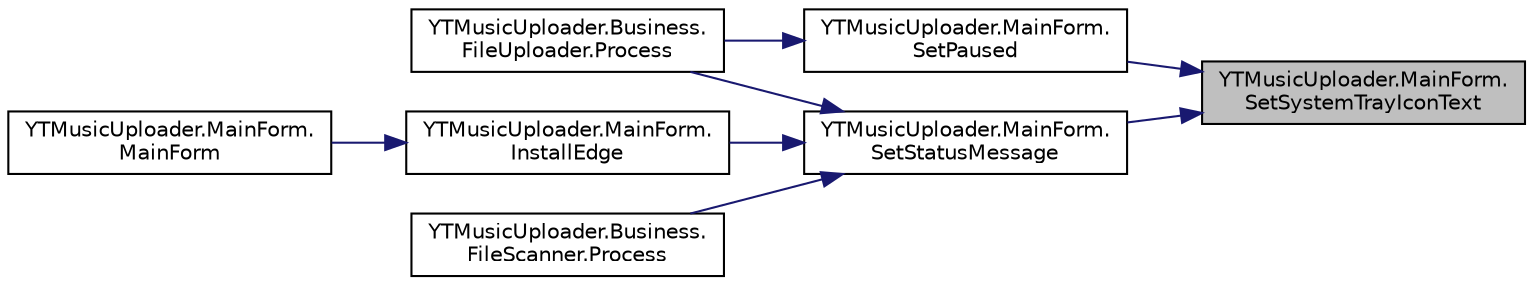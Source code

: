 digraph "YTMusicUploader.MainForm.SetSystemTrayIconText"
{
 // LATEX_PDF_SIZE
  edge [fontname="Helvetica",fontsize="10",labelfontname="Helvetica",labelfontsize="10"];
  node [fontname="Helvetica",fontsize="10",shape=record];
  rankdir="RL";
  Node1 [label="YTMusicUploader.MainForm.\lSetSystemTrayIconText",height=0.2,width=0.4,color="black", fillcolor="grey75", style="filled", fontcolor="black",tooltip=" "];
  Node1 -> Node2 [dir="back",color="midnightblue",fontsize="10",style="solid",fontname="Helvetica"];
  Node2 [label="YTMusicUploader.MainForm.\lSetPaused",height=0.2,width=0.4,color="black", fillcolor="white", style="filled",URL="$d0/d66/class_y_t_music_uploader_1_1_main_form.html#a3bcf1e921f38ef9b11f77586e2ef1b28",tooltip=" "];
  Node2 -> Node3 [dir="back",color="midnightblue",fontsize="10",style="solid",fontname="Helvetica"];
  Node3 [label="YTMusicUploader.Business.\lFileUploader.Process",height=0.2,width=0.4,color="black", fillcolor="white", style="filled",URL="$d9/dab/class_y_t_music_uploader_1_1_business_1_1_file_uploader.html#a5ecabcb283073e1b7fe3cefaa0c19cc7",tooltip="Execute the upload process"];
  Node1 -> Node4 [dir="back",color="midnightblue",fontsize="10",style="solid",fontname="Helvetica"];
  Node4 [label="YTMusicUploader.MainForm.\lSetStatusMessage",height=0.2,width=0.4,color="black", fillcolor="white", style="filled",URL="$d0/d66/class_y_t_music_uploader_1_1_main_form.html#a780bc3d95ca739d5c25cbde1dc5d75b5",tooltip=" "];
  Node4 -> Node5 [dir="back",color="midnightblue",fontsize="10",style="solid",fontname="Helvetica"];
  Node5 [label="YTMusicUploader.MainForm.\lInstallEdge",height=0.2,width=0.4,color="black", fillcolor="white", style="filled",URL="$d0/d66/class_y_t_music_uploader_1_1_main_form.html#a33b18473c12b74d584bb628356a820dc",tooltip=" "];
  Node5 -> Node6 [dir="back",color="midnightblue",fontsize="10",style="solid",fontname="Helvetica"];
  Node6 [label="YTMusicUploader.MainForm.\lMainForm",height=0.2,width=0.4,color="black", fillcolor="white", style="filled",URL="$d0/d66/class_y_t_music_uploader_1_1_main_form.html#a9309010a8febf37f5df1113725ecc3b9",tooltip=" "];
  Node4 -> Node7 [dir="back",color="midnightblue",fontsize="10",style="solid",fontname="Helvetica"];
  Node7 [label="YTMusicUploader.Business.\lFileScanner.Process",height=0.2,width=0.4,color="black", fillcolor="white", style="filled",URL="$dd/d94/class_y_t_music_uploader_1_1_business_1_1_file_scanner.html#ac79b28d31e906a37a700c7574a7b6290",tooltip="Executes the scan"];
  Node4 -> Node3 [dir="back",color="midnightblue",fontsize="10",style="solid",fontname="Helvetica"];
}
